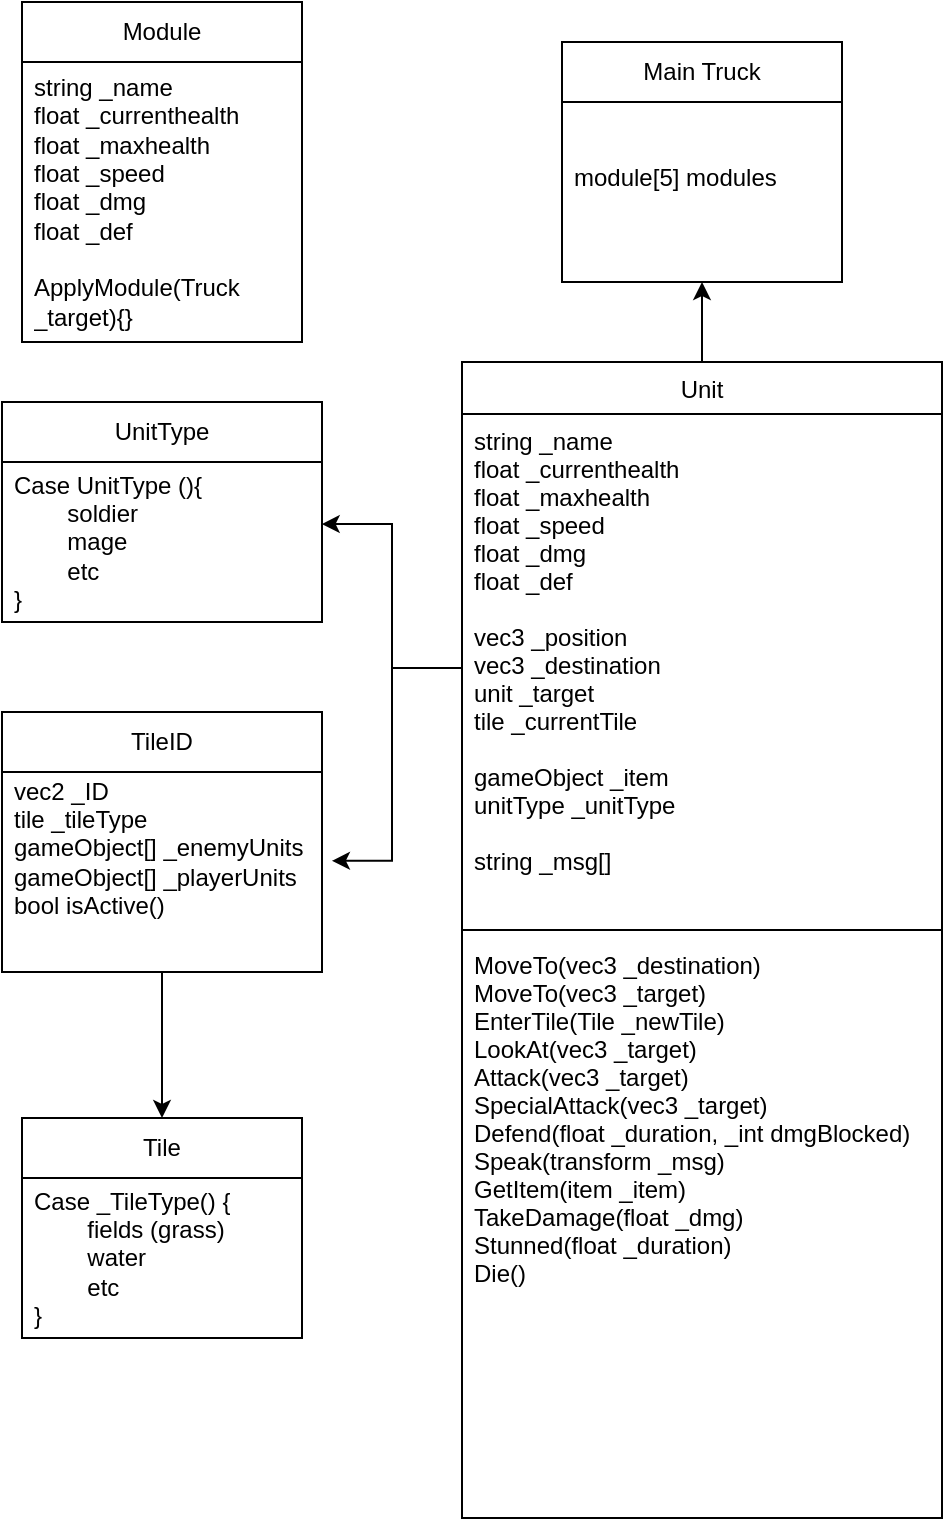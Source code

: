 <mxfile version="24.8.6">
  <diagram id="C5RBs43oDa-KdzZeNtuy" name="Page-1">
    <mxGraphModel dx="1467" dy="343" grid="1" gridSize="10" guides="1" tooltips="1" connect="1" arrows="1" fold="1" page="1" pageScale="1" pageWidth="827" pageHeight="1169" math="0" shadow="0">
      <root>
        <mxCell id="WIyWlLk6GJQsqaUBKTNV-0" />
        <mxCell id="WIyWlLk6GJQsqaUBKTNV-1" parent="WIyWlLk6GJQsqaUBKTNV-0" />
        <mxCell id="zkfFHV4jXpPFQw0GAbJ--6" value="Unit" style="swimlane;fontStyle=0;align=center;verticalAlign=top;childLayout=stackLayout;horizontal=1;startSize=26;horizontalStack=0;resizeParent=1;resizeLast=0;collapsible=1;marginBottom=0;rounded=0;shadow=0;strokeWidth=1;" parent="WIyWlLk6GJQsqaUBKTNV-1" vertex="1">
          <mxGeometry x="120" y="350" width="240" height="578" as="geometry">
            <mxRectangle x="130" y="380" width="160" height="26" as="alternateBounds" />
          </mxGeometry>
        </mxCell>
        <mxCell id="zkfFHV4jXpPFQw0GAbJ--7" value="string _name&#xa;float _currenthealth&#xa;float _maxhealth&#xa;float _speed&#xa;float _dmg&#xa;float _def&#xa;&#xa;vec3 _position&#xa;vec3 _destination&#xa;unit _target&#xa;tile _currentTile&#xa;&#xa;gameObject _item&#xa;unitType _unitType&#xa;&#xa;string _msg[]&#xa;" style="text;align=left;verticalAlign=top;spacingLeft=4;spacingRight=4;overflow=hidden;rotatable=0;points=[[0,0.5],[1,0.5]];portConstraint=eastwest;" parent="zkfFHV4jXpPFQw0GAbJ--6" vertex="1">
          <mxGeometry y="26" width="240" height="254" as="geometry" />
        </mxCell>
        <mxCell id="zkfFHV4jXpPFQw0GAbJ--9" value="" style="line;html=1;strokeWidth=1;align=left;verticalAlign=middle;spacingTop=-1;spacingLeft=3;spacingRight=3;rotatable=0;labelPosition=right;points=[];portConstraint=eastwest;" parent="zkfFHV4jXpPFQw0GAbJ--6" vertex="1">
          <mxGeometry y="280" width="240" height="8" as="geometry" />
        </mxCell>
        <mxCell id="zkfFHV4jXpPFQw0GAbJ--10" value="MoveTo(vec3 _destination)&#xa;MoveTo(vec3 _target)&#xa;EnterTile(Tile _newTile)&#xa;LookAt(vec3 _target)&#xa;Attack(vec3 _target)&#xa;SpecialAttack(vec3 _target)&#xa;Defend(float _duration, _int dmgBlocked)&#xa;Speak(transform _msg)&#xa;GetItem(item _item)&#xa;TakeDamage(float _dmg)&#xa;Stunned(float _duration)&#xa;Die()" style="text;align=left;verticalAlign=top;spacingLeft=4;spacingRight=4;overflow=hidden;rotatable=0;points=[[0,0.5],[1,0.5]];portConstraint=eastwest;fontStyle=0" parent="zkfFHV4jXpPFQw0GAbJ--6" vertex="1">
          <mxGeometry y="288" width="240" height="192" as="geometry" />
        </mxCell>
        <mxCell id="oKZc7gT-kkD0BAdtVq-e-0" value="UnitType" style="swimlane;fontStyle=0;childLayout=stackLayout;horizontal=1;startSize=30;horizontalStack=0;resizeParent=1;resizeParentMax=0;resizeLast=0;collapsible=1;marginBottom=0;whiteSpace=wrap;html=1;" vertex="1" parent="WIyWlLk6GJQsqaUBKTNV-1">
          <mxGeometry x="-110" y="370" width="160" height="110" as="geometry" />
        </mxCell>
        <mxCell id="oKZc7gT-kkD0BAdtVq-e-1" value="Case UnitType (){&lt;div&gt;&lt;span style=&quot;white-space: pre;&quot;&gt;&#x9;&lt;/span&gt;soldier&lt;/div&gt;&lt;div&gt;&lt;span style=&quot;white-space: pre;&quot;&gt;&#x9;&lt;/span&gt;mage&lt;/div&gt;&lt;div&gt;&lt;span style=&quot;white-space: pre;&quot;&gt;&#x9;&lt;/span&gt;etc&lt;/div&gt;&lt;div&gt;}&lt;/div&gt;" style="text;strokeColor=none;fillColor=none;align=left;verticalAlign=middle;spacingLeft=4;spacingRight=4;overflow=hidden;points=[[0,0.5],[1,0.5]];portConstraint=eastwest;rotatable=0;whiteSpace=wrap;html=1;" vertex="1" parent="oKZc7gT-kkD0BAdtVq-e-0">
          <mxGeometry y="30" width="160" height="80" as="geometry" />
        </mxCell>
        <mxCell id="oKZc7gT-kkD0BAdtVq-e-4" style="edgeStyle=orthogonalEdgeStyle;rounded=0;orthogonalLoop=1;jettySize=auto;html=1;entryX=0.999;entryY=0.388;entryDx=0;entryDy=0;entryPerimeter=0;" edge="1" parent="WIyWlLk6GJQsqaUBKTNV-1" source="zkfFHV4jXpPFQw0GAbJ--7" target="oKZc7gT-kkD0BAdtVq-e-1">
          <mxGeometry relative="1" as="geometry" />
        </mxCell>
        <mxCell id="oKZc7gT-kkD0BAdtVq-e-5" value="Main Truck" style="swimlane;fontStyle=0;childLayout=stackLayout;horizontal=1;startSize=30;horizontalStack=0;resizeParent=1;resizeParentMax=0;resizeLast=0;collapsible=1;marginBottom=0;whiteSpace=wrap;html=1;" vertex="1" parent="WIyWlLk6GJQsqaUBKTNV-1">
          <mxGeometry x="170" y="190" width="140" height="120" as="geometry" />
        </mxCell>
        <mxCell id="oKZc7gT-kkD0BAdtVq-e-6" value="module[5] modules&lt;div&gt;&lt;br&gt;&lt;/div&gt;" style="text;strokeColor=none;fillColor=none;align=left;verticalAlign=middle;spacingLeft=4;spacingRight=4;overflow=hidden;points=[[0,0.5],[1,0.5]];portConstraint=eastwest;rotatable=0;whiteSpace=wrap;html=1;" vertex="1" parent="oKZc7gT-kkD0BAdtVq-e-5">
          <mxGeometry y="30" width="140" height="90" as="geometry" />
        </mxCell>
        <mxCell id="oKZc7gT-kkD0BAdtVq-e-17" style="edgeStyle=orthogonalEdgeStyle;rounded=0;orthogonalLoop=1;jettySize=auto;html=1;entryX=0.5;entryY=0;entryDx=0;entryDy=0;" edge="1" parent="WIyWlLk6GJQsqaUBKTNV-1" source="oKZc7gT-kkD0BAdtVq-e-9" target="oKZc7gT-kkD0BAdtVq-e-13">
          <mxGeometry relative="1" as="geometry" />
        </mxCell>
        <mxCell id="oKZc7gT-kkD0BAdtVq-e-9" value="TileID" style="swimlane;fontStyle=0;childLayout=stackLayout;horizontal=1;startSize=30;horizontalStack=0;resizeParent=1;resizeParentMax=0;resizeLast=0;collapsible=1;marginBottom=0;whiteSpace=wrap;html=1;" vertex="1" parent="WIyWlLk6GJQsqaUBKTNV-1">
          <mxGeometry x="-110" y="525" width="160" height="130" as="geometry" />
        </mxCell>
        <mxCell id="oKZc7gT-kkD0BAdtVq-e-10" value="vec2 _ID&lt;br&gt;tile _tileType&lt;br&gt;gameObject[] _enemyUnits&lt;div&gt;gameObject[] _playerUnits&lt;br&gt;bool isActive()&lt;br&gt;&lt;br&gt;&lt;div&gt;&lt;br&gt;&lt;/div&gt;&lt;/div&gt;" style="text;strokeColor=none;fillColor=none;align=left;verticalAlign=middle;spacingLeft=4;spacingRight=4;overflow=hidden;points=[[0,0.5],[1,0.5]];portConstraint=eastwest;rotatable=0;whiteSpace=wrap;html=1;" vertex="1" parent="oKZc7gT-kkD0BAdtVq-e-9">
          <mxGeometry y="30" width="160" height="100" as="geometry" />
        </mxCell>
        <mxCell id="oKZc7gT-kkD0BAdtVq-e-13" value="Tile" style="swimlane;fontStyle=0;childLayout=stackLayout;horizontal=1;startSize=30;horizontalStack=0;resizeParent=1;resizeParentMax=0;resizeLast=0;collapsible=1;marginBottom=0;whiteSpace=wrap;html=1;" vertex="1" parent="WIyWlLk6GJQsqaUBKTNV-1">
          <mxGeometry x="-100" y="728" width="140" height="110" as="geometry" />
        </mxCell>
        <mxCell id="oKZc7gT-kkD0BAdtVq-e-14" value="Case _TileType() {&lt;div&gt;&lt;span style=&quot;white-space: pre;&quot;&gt;&#x9;&lt;/span&gt;fields (grass)&lt;br&gt;&lt;/div&gt;&lt;div&gt;&lt;span style=&quot;white-space: pre;&quot;&gt;&#x9;&lt;/span&gt;water&lt;br&gt;&lt;/div&gt;&lt;div&gt;&lt;span style=&quot;white-space: pre;&quot;&gt;&#x9;&lt;/span&gt;etc&lt;br&gt;&lt;/div&gt;&lt;div&gt;}&lt;/div&gt;" style="text;strokeColor=none;fillColor=none;align=left;verticalAlign=middle;spacingLeft=4;spacingRight=4;overflow=hidden;points=[[0,0.5],[1,0.5]];portConstraint=eastwest;rotatable=0;whiteSpace=wrap;html=1;" vertex="1" parent="oKZc7gT-kkD0BAdtVq-e-13">
          <mxGeometry y="30" width="140" height="80" as="geometry" />
        </mxCell>
        <mxCell id="oKZc7gT-kkD0BAdtVq-e-18" style="edgeStyle=orthogonalEdgeStyle;rounded=0;orthogonalLoop=1;jettySize=auto;html=1;entryX=1.031;entryY=0.444;entryDx=0;entryDy=0;entryPerimeter=0;" edge="1" parent="WIyWlLk6GJQsqaUBKTNV-1" source="zkfFHV4jXpPFQw0GAbJ--7" target="oKZc7gT-kkD0BAdtVq-e-10">
          <mxGeometry relative="1" as="geometry" />
        </mxCell>
        <mxCell id="oKZc7gT-kkD0BAdtVq-e-19" style="edgeStyle=orthogonalEdgeStyle;rounded=0;orthogonalLoop=1;jettySize=auto;html=1;entryX=0.5;entryY=1;entryDx=0;entryDy=0;entryPerimeter=0;" edge="1" parent="WIyWlLk6GJQsqaUBKTNV-1" source="zkfFHV4jXpPFQw0GAbJ--6" target="oKZc7gT-kkD0BAdtVq-e-6">
          <mxGeometry relative="1" as="geometry" />
        </mxCell>
        <mxCell id="oKZc7gT-kkD0BAdtVq-e-20" value="Module" style="swimlane;fontStyle=0;childLayout=stackLayout;horizontal=1;startSize=30;horizontalStack=0;resizeParent=1;resizeParentMax=0;resizeLast=0;collapsible=1;marginBottom=0;whiteSpace=wrap;html=1;" vertex="1" parent="WIyWlLk6GJQsqaUBKTNV-1">
          <mxGeometry x="-100" y="170" width="140" height="170" as="geometry" />
        </mxCell>
        <mxCell id="oKZc7gT-kkD0BAdtVq-e-21" value="&lt;div&gt;&lt;span style=&quot;text-wrap-mode: nowrap;&quot;&gt;string _name&lt;/span&gt;&lt;br style=&quot;padding: 0px; margin: 0px; text-wrap-mode: nowrap;&quot;&gt;&lt;span style=&quot;text-wrap-mode: nowrap;&quot;&gt;float _currenthealth&lt;/span&gt;&lt;br style=&quot;padding: 0px; margin: 0px; text-wrap-mode: nowrap;&quot;&gt;&lt;span style=&quot;text-wrap-mode: nowrap;&quot;&gt;float _maxhealth&lt;/span&gt;&lt;br style=&quot;padding: 0px; margin: 0px; text-wrap-mode: nowrap;&quot;&gt;&lt;span style=&quot;text-wrap-mode: nowrap;&quot;&gt;float _speed&lt;/span&gt;&lt;br style=&quot;padding: 0px; margin: 0px; text-wrap-mode: nowrap;&quot;&gt;&lt;span style=&quot;text-wrap-mode: nowrap;&quot;&gt;float _dmg&lt;/span&gt;&lt;br style=&quot;padding: 0px; margin: 0px; text-wrap-mode: nowrap;&quot;&gt;&lt;span style=&quot;text-wrap-mode: nowrap;&quot;&gt;float _def&lt;/span&gt;&lt;/div&gt;&lt;div&gt;&lt;span style=&quot;text-wrap-mode: nowrap;&quot;&gt;&lt;br&gt;&lt;/span&gt;&lt;/div&gt;ApplyModule(Truck _target){}" style="text;strokeColor=none;fillColor=none;align=left;verticalAlign=middle;spacingLeft=4;spacingRight=4;overflow=hidden;points=[[0,0.5],[1,0.5]];portConstraint=eastwest;rotatable=0;whiteSpace=wrap;html=1;" vertex="1" parent="oKZc7gT-kkD0BAdtVq-e-20">
          <mxGeometry y="30" width="140" height="140" as="geometry" />
        </mxCell>
      </root>
    </mxGraphModel>
  </diagram>
</mxfile>
